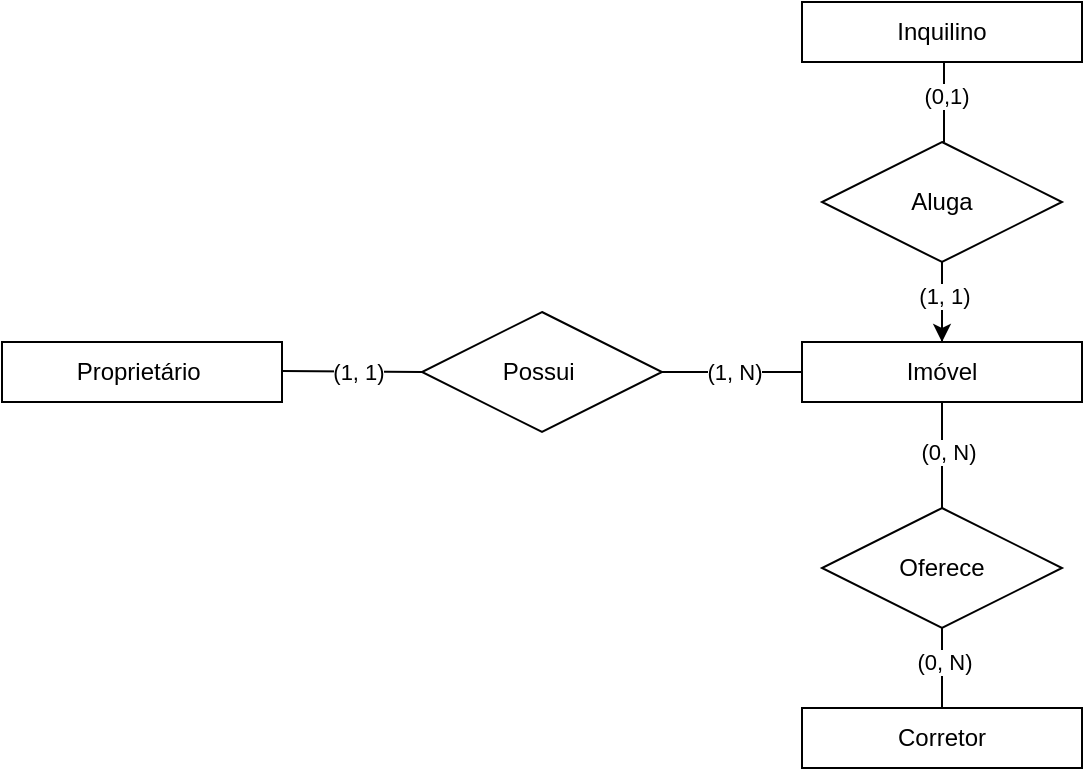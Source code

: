 <mxfile version="24.8.1">
  <diagram id="C5RBs43oDa-KdzZeNtuy" name="Page-1">
    <mxGraphModel dx="419" dy="203" grid="1" gridSize="10" guides="1" tooltips="1" connect="1" arrows="1" fold="1" page="1" pageScale="1" pageWidth="827" pageHeight="1169" math="0" shadow="0">
      <root>
        <mxCell id="WIyWlLk6GJQsqaUBKTNV-0" />
        <mxCell id="WIyWlLk6GJQsqaUBKTNV-1" parent="WIyWlLk6GJQsqaUBKTNV-0" />
        <mxCell id="JUwZL32isL9A7xfii7kj-1" value="Proprietário&amp;nbsp;" style="whiteSpace=wrap;html=1;align=center;" vertex="1" parent="WIyWlLk6GJQsqaUBKTNV-1">
          <mxGeometry x="70" y="370" width="140" height="30" as="geometry" />
        </mxCell>
        <mxCell id="JUwZL32isL9A7xfii7kj-2" value="Possui&amp;nbsp;" style="shape=rhombus;perimeter=rhombusPerimeter;whiteSpace=wrap;html=1;align=center;" vertex="1" parent="WIyWlLk6GJQsqaUBKTNV-1">
          <mxGeometry x="280" y="355" width="120" height="60" as="geometry" />
        </mxCell>
        <mxCell id="JUwZL32isL9A7xfii7kj-3" value="" style="endArrow=none;html=1;rounded=0;entryX=0;entryY=0.5;entryDx=0;entryDy=0;" edge="1" parent="WIyWlLk6GJQsqaUBKTNV-1" target="JUwZL32isL9A7xfii7kj-2">
          <mxGeometry relative="1" as="geometry">
            <mxPoint x="210" y="384.5" as="sourcePoint" />
            <mxPoint x="370" y="384.5" as="targetPoint" />
          </mxGeometry>
        </mxCell>
        <mxCell id="JUwZL32isL9A7xfii7kj-5" value="(1, 1)" style="edgeLabel;html=1;align=center;verticalAlign=middle;resizable=0;points=[];" vertex="1" connectable="0" parent="JUwZL32isL9A7xfii7kj-3">
          <mxGeometry x="0.086" relative="1" as="geometry">
            <mxPoint as="offset" />
          </mxGeometry>
        </mxCell>
        <mxCell id="JUwZL32isL9A7xfii7kj-6" value="Imóvel" style="whiteSpace=wrap;html=1;align=center;" vertex="1" parent="WIyWlLk6GJQsqaUBKTNV-1">
          <mxGeometry x="470" y="370" width="140" height="30" as="geometry" />
        </mxCell>
        <mxCell id="JUwZL32isL9A7xfii7kj-7" value="" style="endArrow=none;html=1;rounded=0;entryX=0;entryY=0.5;entryDx=0;entryDy=0;exitX=1;exitY=0.5;exitDx=0;exitDy=0;" edge="1" parent="WIyWlLk6GJQsqaUBKTNV-1" source="JUwZL32isL9A7xfii7kj-2" target="JUwZL32isL9A7xfii7kj-6">
          <mxGeometry relative="1" as="geometry">
            <mxPoint x="330" y="400" as="sourcePoint" />
            <mxPoint x="490" y="400" as="targetPoint" />
          </mxGeometry>
        </mxCell>
        <mxCell id="JUwZL32isL9A7xfii7kj-9" value="(1, N)" style="edgeLabel;html=1;align=center;verticalAlign=middle;resizable=0;points=[];" vertex="1" connectable="0" parent="JUwZL32isL9A7xfii7kj-7">
          <mxGeometry x="-0.44" relative="1" as="geometry">
            <mxPoint x="16" as="offset" />
          </mxGeometry>
        </mxCell>
        <mxCell id="JUwZL32isL9A7xfii7kj-31" value="" style="edgeStyle=orthogonalEdgeStyle;rounded=0;orthogonalLoop=1;jettySize=auto;html=1;" edge="1" parent="WIyWlLk6GJQsqaUBKTNV-1" source="JUwZL32isL9A7xfii7kj-10" target="JUwZL32isL9A7xfii7kj-6">
          <mxGeometry relative="1" as="geometry" />
        </mxCell>
        <mxCell id="JUwZL32isL9A7xfii7kj-10" value="Aluga" style="shape=rhombus;perimeter=rhombusPerimeter;whiteSpace=wrap;html=1;align=center;" vertex="1" parent="WIyWlLk6GJQsqaUBKTNV-1">
          <mxGeometry x="480" y="270" width="120" height="60" as="geometry" />
        </mxCell>
        <mxCell id="JUwZL32isL9A7xfii7kj-11" value="" style="endArrow=none;html=1;rounded=0;exitX=0.5;exitY=1;exitDx=0;exitDy=0;entryX=0.5;entryY=0;entryDx=0;entryDy=0;" edge="1" parent="WIyWlLk6GJQsqaUBKTNV-1" source="JUwZL32isL9A7xfii7kj-10" target="JUwZL32isL9A7xfii7kj-6">
          <mxGeometry relative="1" as="geometry">
            <mxPoint x="330" y="400" as="sourcePoint" />
            <mxPoint x="490" y="400" as="targetPoint" />
          </mxGeometry>
        </mxCell>
        <mxCell id="JUwZL32isL9A7xfii7kj-12" value="(1, 1)" style="edgeLabel;html=1;align=center;verticalAlign=middle;resizable=0;points=[];" vertex="1" connectable="0" parent="JUwZL32isL9A7xfii7kj-11">
          <mxGeometry x="-0.15" y="1" relative="1" as="geometry">
            <mxPoint as="offset" />
          </mxGeometry>
        </mxCell>
        <mxCell id="JUwZL32isL9A7xfii7kj-13" value="Inquilino" style="whiteSpace=wrap;html=1;align=center;" vertex="1" parent="WIyWlLk6GJQsqaUBKTNV-1">
          <mxGeometry x="470" y="200" width="140" height="30" as="geometry" />
        </mxCell>
        <mxCell id="JUwZL32isL9A7xfii7kj-16" value="" style="endArrow=none;html=1;rounded=0;exitX=0.5;exitY=1;exitDx=0;exitDy=0;entryX=0.5;entryY=0;entryDx=0;entryDy=0;" edge="1" parent="WIyWlLk6GJQsqaUBKTNV-1">
          <mxGeometry relative="1" as="geometry">
            <mxPoint x="541" y="230" as="sourcePoint" />
            <mxPoint x="541" y="270" as="targetPoint" />
            <Array as="points" />
          </mxGeometry>
        </mxCell>
        <mxCell id="JUwZL32isL9A7xfii7kj-17" value="(0,1)" style="edgeLabel;html=1;align=center;verticalAlign=middle;resizable=0;points=[];" vertex="1" connectable="0" parent="JUwZL32isL9A7xfii7kj-16">
          <mxGeometry x="-0.15" y="1" relative="1" as="geometry">
            <mxPoint as="offset" />
          </mxGeometry>
        </mxCell>
        <mxCell id="JUwZL32isL9A7xfii7kj-18" value="Corretor" style="whiteSpace=wrap;html=1;align=center;" vertex="1" parent="WIyWlLk6GJQsqaUBKTNV-1">
          <mxGeometry x="470" y="553" width="140" height="30" as="geometry" />
        </mxCell>
        <mxCell id="JUwZL32isL9A7xfii7kj-19" value="Oferece" style="shape=rhombus;perimeter=rhombusPerimeter;whiteSpace=wrap;html=1;align=center;" vertex="1" parent="WIyWlLk6GJQsqaUBKTNV-1">
          <mxGeometry x="480" y="453" width="120" height="60" as="geometry" />
        </mxCell>
        <mxCell id="JUwZL32isL9A7xfii7kj-20" value="" style="endArrow=none;html=1;rounded=0;exitX=0.5;exitY=1;exitDx=0;exitDy=0;entryX=0.5;entryY=0;entryDx=0;entryDy=0;" edge="1" parent="WIyWlLk6GJQsqaUBKTNV-1" source="JUwZL32isL9A7xfii7kj-19" target="JUwZL32isL9A7xfii7kj-18">
          <mxGeometry relative="1" as="geometry">
            <mxPoint x="330" y="583" as="sourcePoint" />
            <mxPoint x="490" y="583" as="targetPoint" />
          </mxGeometry>
        </mxCell>
        <mxCell id="JUwZL32isL9A7xfii7kj-21" value="(0, N)" style="edgeLabel;html=1;align=center;verticalAlign=middle;resizable=0;points=[];" vertex="1" connectable="0" parent="JUwZL32isL9A7xfii7kj-20">
          <mxGeometry x="-0.15" y="1" relative="1" as="geometry">
            <mxPoint as="offset" />
          </mxGeometry>
        </mxCell>
        <mxCell id="JUwZL32isL9A7xfii7kj-23" value="" style="endArrow=none;html=1;rounded=0;exitX=0.5;exitY=1;exitDx=0;exitDy=0;entryX=0.5;entryY=0;entryDx=0;entryDy=0;" edge="1" parent="WIyWlLk6GJQsqaUBKTNV-1">
          <mxGeometry relative="1" as="geometry">
            <mxPoint x="540" y="400" as="sourcePoint" />
            <mxPoint x="540" y="453.0" as="targetPoint" />
          </mxGeometry>
        </mxCell>
        <mxCell id="JUwZL32isL9A7xfii7kj-27" value="(0, N)" style="edgeLabel;html=1;align=center;verticalAlign=middle;resizable=0;points=[];" vertex="1" connectable="0" parent="JUwZL32isL9A7xfii7kj-23">
          <mxGeometry x="-0.057" y="3" relative="1" as="geometry">
            <mxPoint as="offset" />
          </mxGeometry>
        </mxCell>
      </root>
    </mxGraphModel>
  </diagram>
</mxfile>
